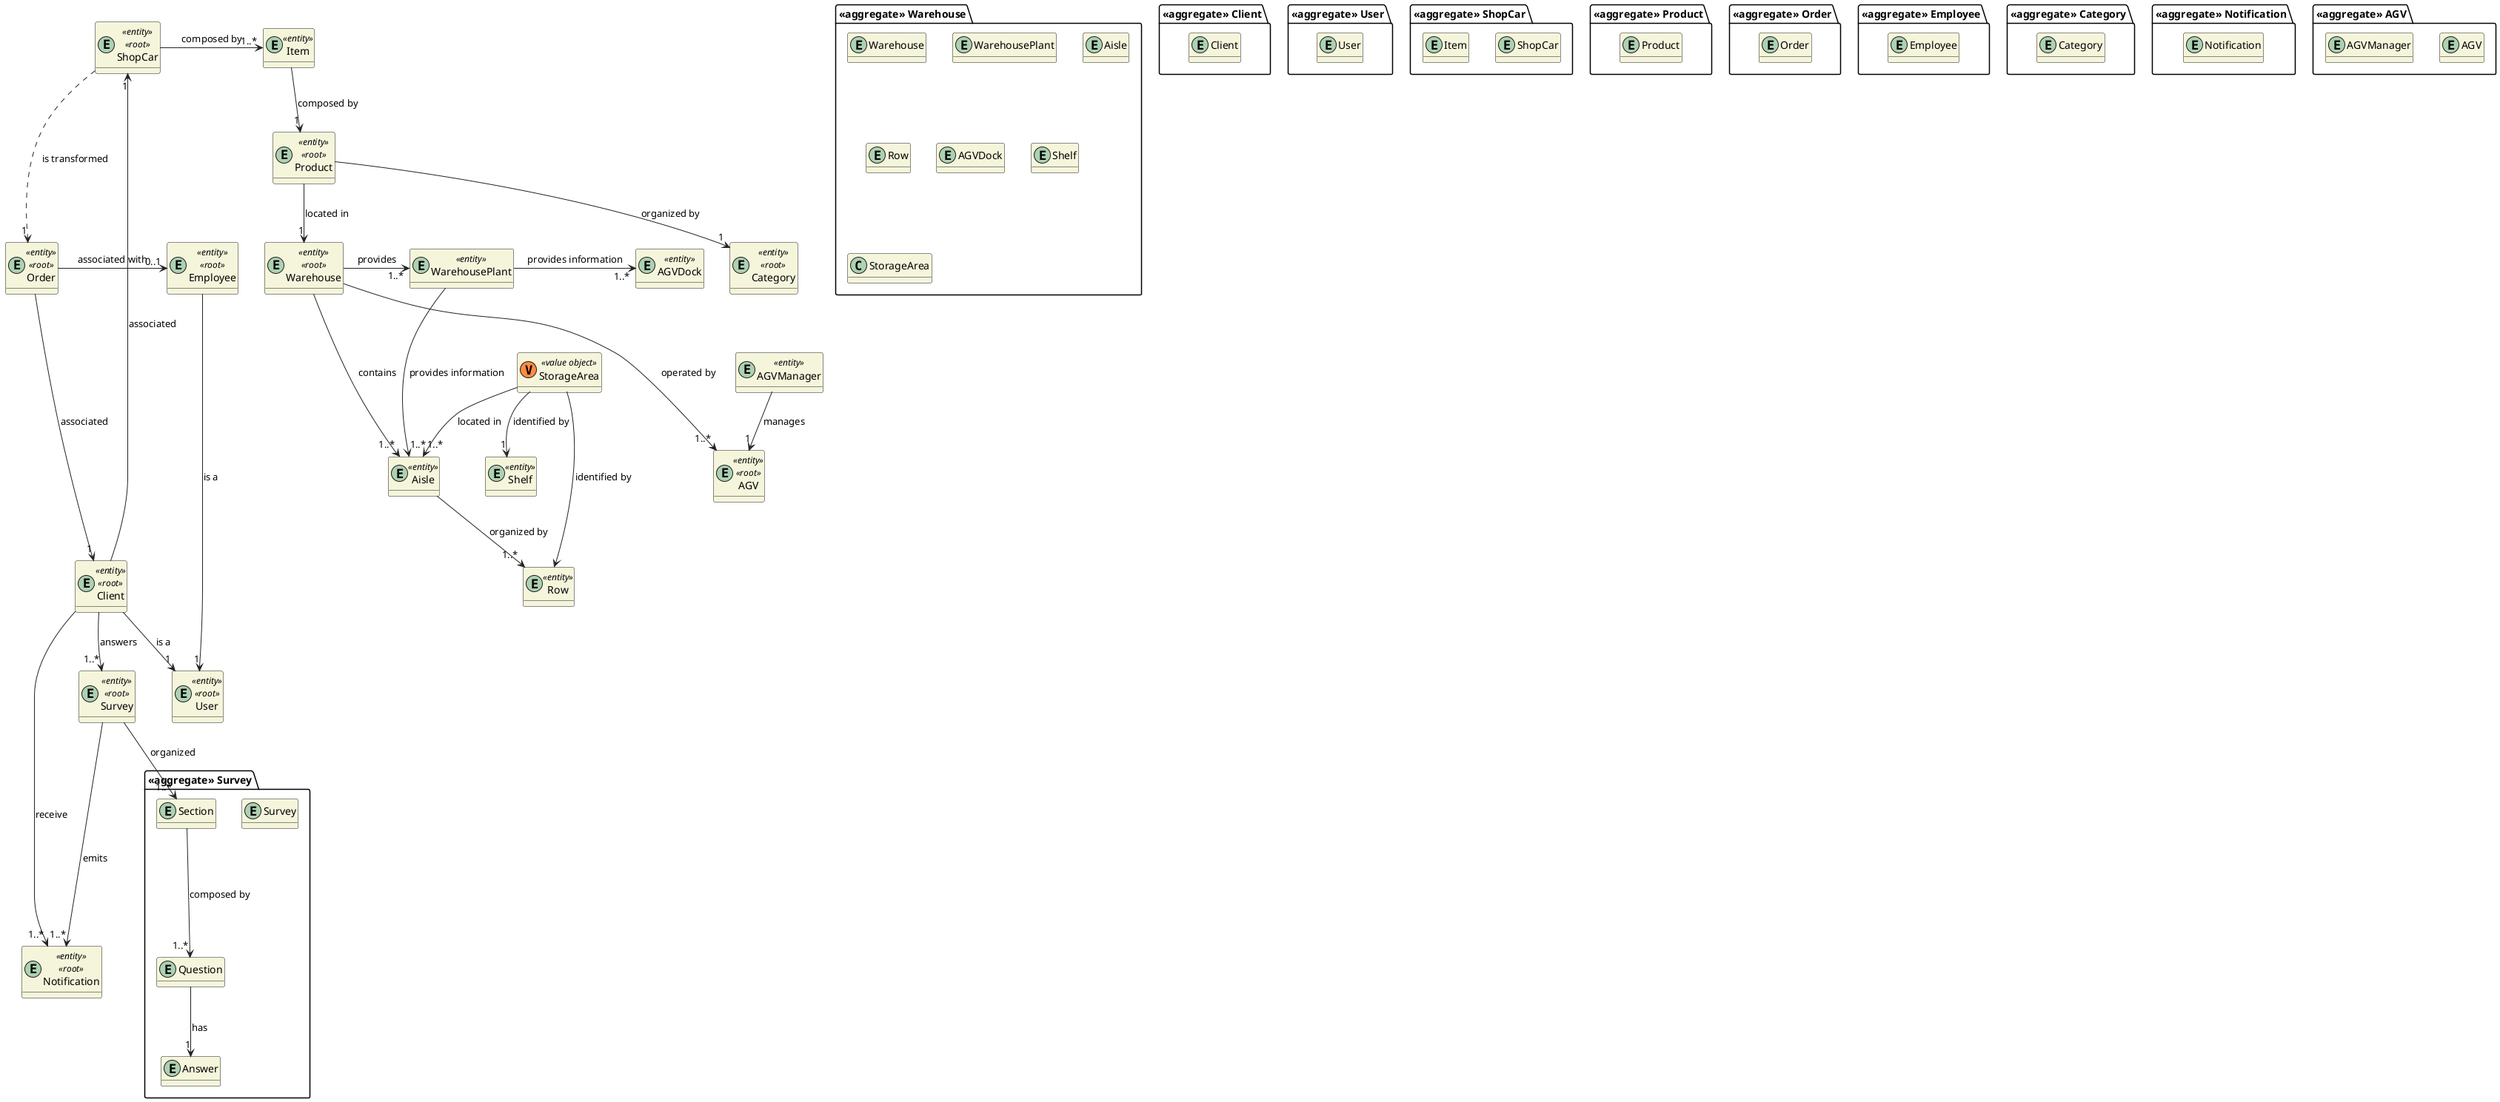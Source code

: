 @startuml
'https://plantuml.com/class-diagram

skinparam classAttributeIconSize 0
hide empty attributes
skinparam classBackgroundColor beige
skinparam ArrowColor #222222

package "<<aggregate>> Client" {
    entity Client
}

entity Client <<entity>> <<root>> {

}

package "<<aggregate>> User" {
    entity User
}

entity User <<entity>> <<root>> {

}

package "<<aggregate>> ShopCar"{
    entity ShopCar
    entity Item
}

entity ShopCar <<entity>> <<root>>{

}
package "<<aggregate>> Product"{
     entity Product


}



entity Product <<entity>> <<root>> {

}

package "<<aggregate>> Order"{
    entity Order
}

entity Order <<entity>> <<root>> {


}

package "<<aggregate>> Employee" {
    entity Employee
}

entity Employee <<entity>> <<root>> {

}

package "<<aggregate>> Category" {
    entity Category
}

entity Category <<entity>> <<root>> {

}
package "<<aggregate>> Survey" {
    entity Survey
    entity Section
    entity Question
    entity Answer

}

entity Survey <<entity>> <<root>> {


}

package "<<aggregate>> Notification" {
    entity Notification
}

entity Notification <<entity>> <<root>> {


}
package "<<aggregate>> Warehouse" {
    entity Warehouse
    entity WarehousePlant
    entity Aisle
    entity Row
    entity AGVDock
    entity Shelf
    class StorageArea

}
class StorageArea <<(V,#FF8B40) value object>>{}

entity Row <<entity>>{

}

entity AGVDock <<entity>> {
}

entity Shelf <<entity>>{

}


entity WarehousePlant <<entity>> {
}


entity Aisle <<entity>>{

}


package "<<aggregate>> AGV" {
    entity AGV
    entity AGVManager
}

entity AGV <<entity>> <<root>> {

}

entity Warehouse <<entity>> <<root>> {
}

entity Item <<entity>> {

}
entity AGVManager <<entity>>{}

Client -----> "1..*" Notification : receive
Client --> "1..*" Survey : answers
Client --> "1" User : is a
Employee --> "1" User : is a
Client -----> "1" ShopCar : associated

Survey --> "1..*" Notification : emits

ShopCar ...> "1" Order : is transformed
ShopCar -> "1..*" Item : composed by

Item --> "1" Product : composed by

Order -> "0..1" Employee : associated with
Order ----> "1" Client : associated

Product --> "1" Category : organized by

Warehouse ---> "1..*" AGV : operated by
Warehouse -> "1..*" Aisle : contains
Warehouse -> "1..*" WarehousePlant : provides

Aisle --> "1..*" Row : organized by

WarehousePlant ---> "1..*" Aisle : provides information
WarehousePlant -> "1..*" AGVDock : provides information

StorageArea --> "1..*" Aisle : located in
StorageArea --> Row : identified by
StorageArea --> "1" Shelf : identified by
Product--> "1" Warehouse : located in
AGVManager --> "1" AGV : manages

Survey --> "1..*" Section : organized
Section ---> "1..*" Question: composed by
Question --> "1" Answer : has

@enduml